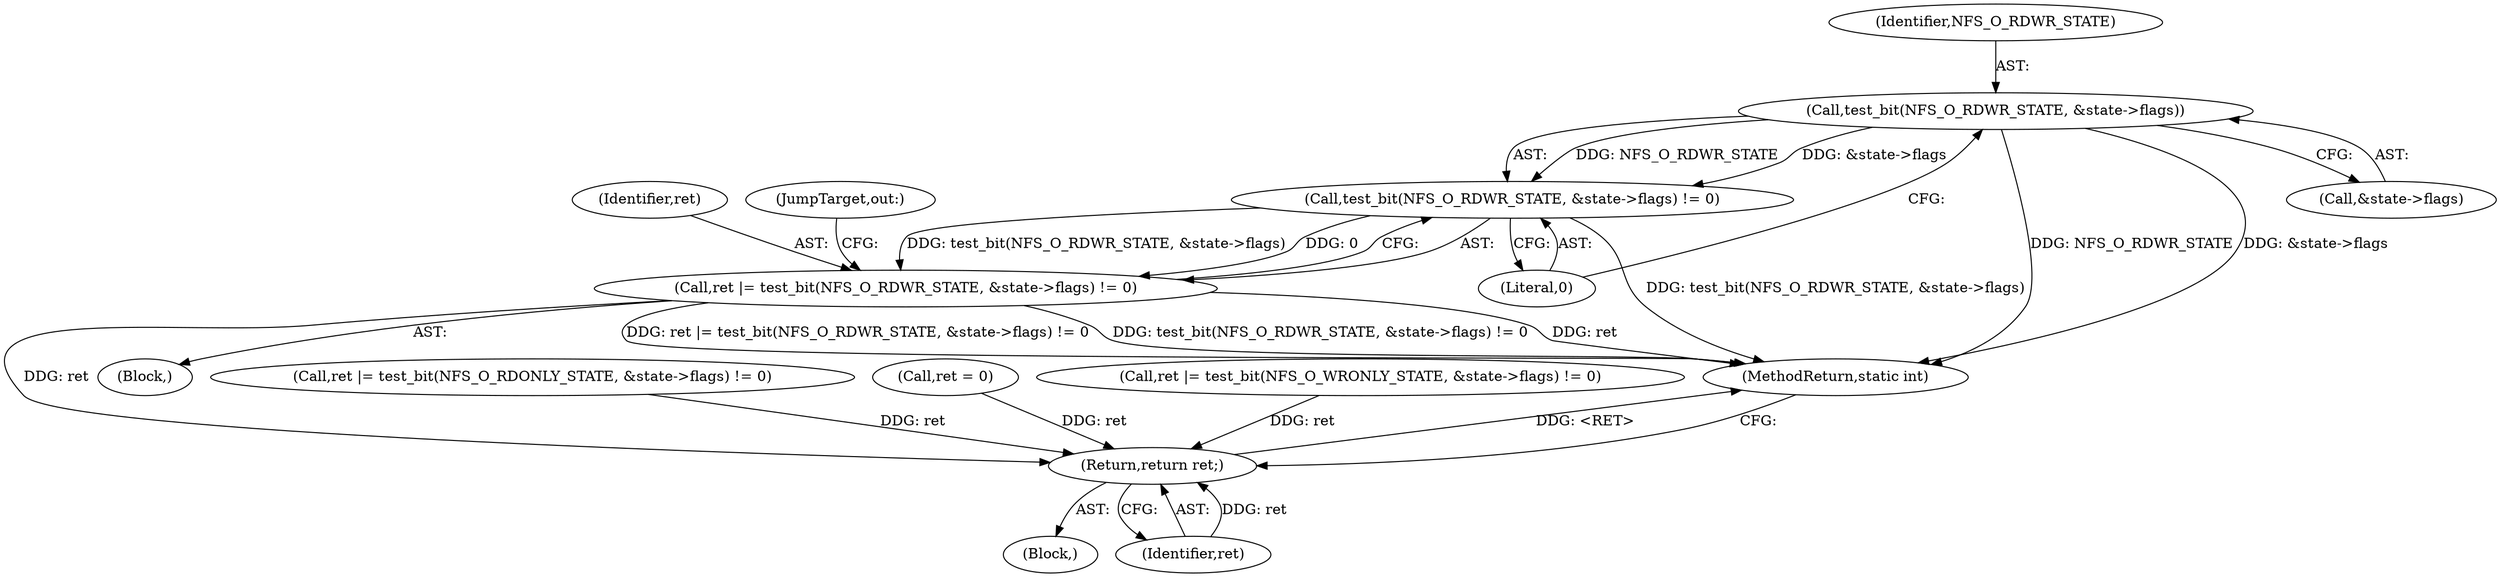 digraph "0_linux_dc0b027dfadfcb8a5504f7d8052754bf8d501ab9_3@pointer" {
"1000149" [label="(Call,test_bit(NFS_O_RDWR_STATE, &state->flags))"];
"1000148" [label="(Call,test_bit(NFS_O_RDWR_STATE, &state->flags) != 0)"];
"1000146" [label="(Call,ret |= test_bit(NFS_O_RDWR_STATE, &state->flags) != 0)"];
"1000157" [label="(Return,return ret;)"];
"1000157" [label="(Return,return ret;)"];
"1000122" [label="(Call,ret |= test_bit(NFS_O_RDONLY_STATE, &state->flags) != 0)"];
"1000149" [label="(Call,test_bit(NFS_O_RDWR_STATE, &state->flags))"];
"1000155" [label="(Literal,0)"];
"1000106" [label="(Call,ret = 0)"];
"1000150" [label="(Identifier,NFS_O_RDWR_STATE)"];
"1000151" [label="(Call,&state->flags)"];
"1000146" [label="(Call,ret |= test_bit(NFS_O_RDWR_STATE, &state->flags) != 0)"];
"1000104" [label="(Block,)"];
"1000134" [label="(Call,ret |= test_bit(NFS_O_WRONLY_STATE, &state->flags) != 0)"];
"1000158" [label="(Identifier,ret)"];
"1000120" [label="(Block,)"];
"1000156" [label="(JumpTarget,out:)"];
"1000159" [label="(MethodReturn,static int)"];
"1000147" [label="(Identifier,ret)"];
"1000148" [label="(Call,test_bit(NFS_O_RDWR_STATE, &state->flags) != 0)"];
"1000149" -> "1000148"  [label="AST: "];
"1000149" -> "1000151"  [label="CFG: "];
"1000150" -> "1000149"  [label="AST: "];
"1000151" -> "1000149"  [label="AST: "];
"1000155" -> "1000149"  [label="CFG: "];
"1000149" -> "1000159"  [label="DDG: NFS_O_RDWR_STATE"];
"1000149" -> "1000159"  [label="DDG: &state->flags"];
"1000149" -> "1000148"  [label="DDG: NFS_O_RDWR_STATE"];
"1000149" -> "1000148"  [label="DDG: &state->flags"];
"1000148" -> "1000146"  [label="AST: "];
"1000148" -> "1000155"  [label="CFG: "];
"1000155" -> "1000148"  [label="AST: "];
"1000146" -> "1000148"  [label="CFG: "];
"1000148" -> "1000159"  [label="DDG: test_bit(NFS_O_RDWR_STATE, &state->flags)"];
"1000148" -> "1000146"  [label="DDG: test_bit(NFS_O_RDWR_STATE, &state->flags)"];
"1000148" -> "1000146"  [label="DDG: 0"];
"1000146" -> "1000120"  [label="AST: "];
"1000147" -> "1000146"  [label="AST: "];
"1000156" -> "1000146"  [label="CFG: "];
"1000146" -> "1000159"  [label="DDG: ret |= test_bit(NFS_O_RDWR_STATE, &state->flags) != 0"];
"1000146" -> "1000159"  [label="DDG: test_bit(NFS_O_RDWR_STATE, &state->flags) != 0"];
"1000146" -> "1000159"  [label="DDG: ret"];
"1000146" -> "1000157"  [label="DDG: ret"];
"1000157" -> "1000104"  [label="AST: "];
"1000157" -> "1000158"  [label="CFG: "];
"1000158" -> "1000157"  [label="AST: "];
"1000159" -> "1000157"  [label="CFG: "];
"1000157" -> "1000159"  [label="DDG: <RET>"];
"1000158" -> "1000157"  [label="DDG: ret"];
"1000106" -> "1000157"  [label="DDG: ret"];
"1000122" -> "1000157"  [label="DDG: ret"];
"1000134" -> "1000157"  [label="DDG: ret"];
}
